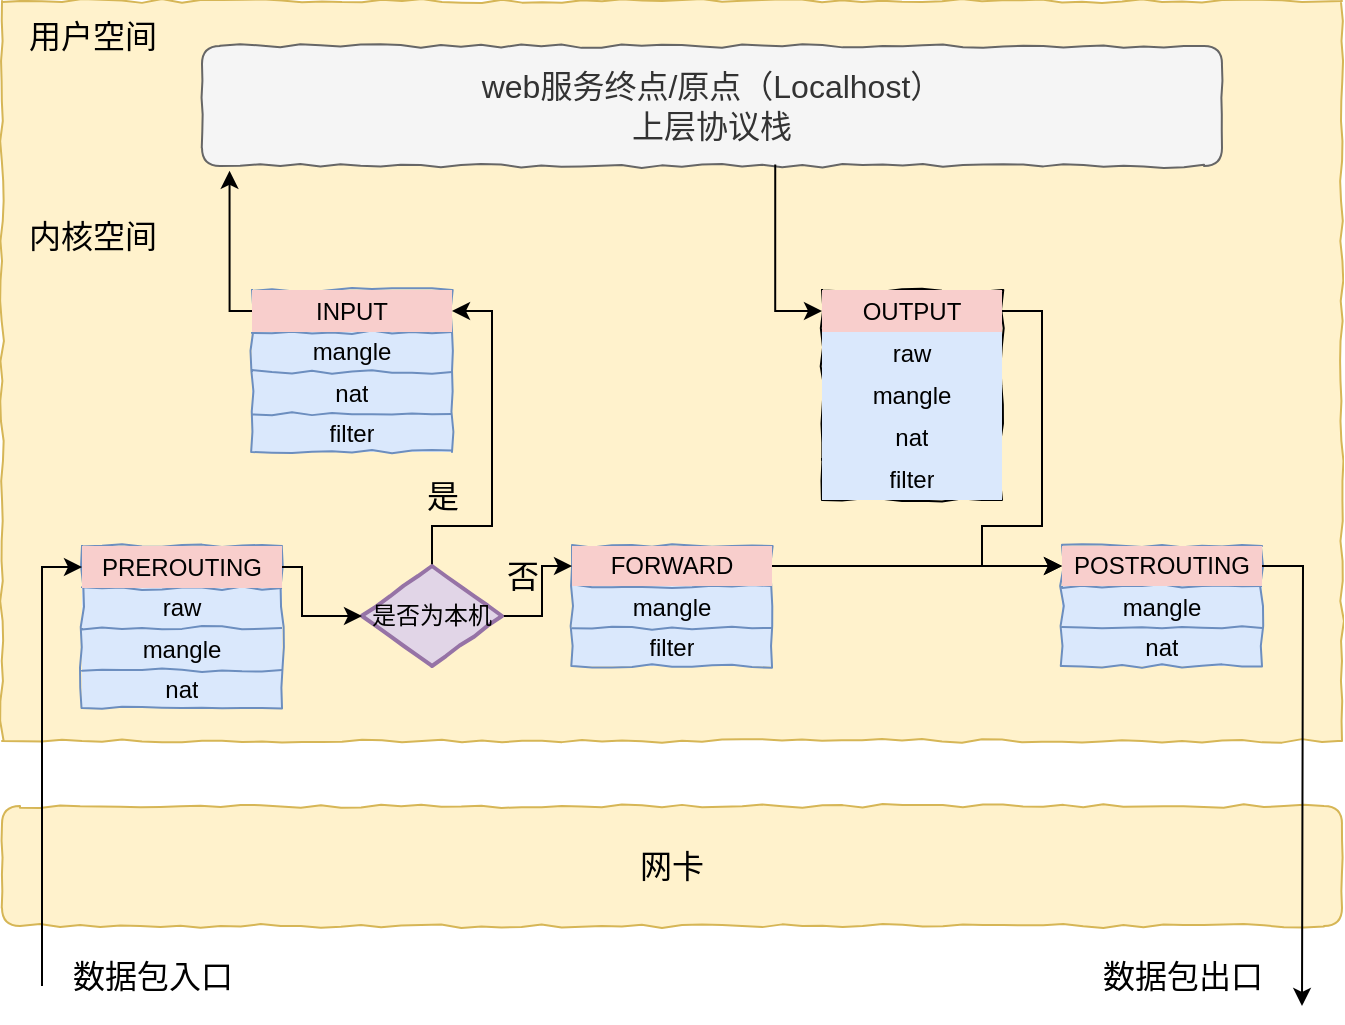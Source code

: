 <mxfile version="21.0.2" type="github">
  <diagram name="第 1 页" id="1EWKLlkOCIbgigQBTRpv">
    <mxGraphModel dx="1050" dy="548" grid="0" gridSize="10" guides="1" tooltips="1" connect="1" arrows="1" fold="1" page="1" pageScale="1" pageWidth="827" pageHeight="1169" math="0" shadow="0">
      <root>
        <mxCell id="0" />
        <mxCell id="1" parent="0" />
        <mxCell id="BA8NR5xpLqI8vCSCT3HV-2" value="" style="rounded=0;whiteSpace=wrap;html=1;comic=1;fillColor=#fff2cc;strokeColor=#d6b656;" vertex="1" parent="1">
          <mxGeometry x="70" y="27.5" width="670" height="370" as="geometry" />
        </mxCell>
        <mxCell id="BA8NR5xpLqI8vCSCT3HV-3" value="&lt;font style=&quot;font-size: 16px;&quot;&gt;web服务终点/原点（Localhost）&lt;br&gt;上层协议栈&lt;/font&gt;" style="rounded=1;whiteSpace=wrap;html=1;comic=1;fillColor=#f5f5f5;fontColor=#333333;strokeColor=#666666;" vertex="1" parent="1">
          <mxGeometry x="170" y="50" width="510" height="60" as="geometry" />
        </mxCell>
        <mxCell id="BA8NR5xpLqI8vCSCT3HV-4" value="&lt;font style=&quot;font-size: 16px;&quot;&gt;用户空间&lt;/font&gt;" style="text;html=1;align=center;verticalAlign=middle;resizable=0;points=[];autosize=1;strokeColor=none;fillColor=none;" vertex="1" parent="1">
          <mxGeometry x="70" y="30" width="90" height="30" as="geometry" />
        </mxCell>
        <mxCell id="BA8NR5xpLqI8vCSCT3HV-5" value="&lt;span style=&quot;font-size: 16px;&quot;&gt;内核空间&lt;/span&gt;" style="text;html=1;align=center;verticalAlign=middle;resizable=0;points=[];autosize=1;strokeColor=none;fillColor=none;" vertex="1" parent="1">
          <mxGeometry x="70" y="130" width="90" height="30" as="geometry" />
        </mxCell>
        <mxCell id="BA8NR5xpLqI8vCSCT3HV-6" value="&lt;font style=&quot;font-size: 16px;&quot;&gt;网卡&lt;/font&gt;" style="rounded=1;whiteSpace=wrap;html=1;comic=1;fillColor=#fff2cc;strokeColor=#d6b656;" vertex="1" parent="1">
          <mxGeometry x="70" y="430" width="670" height="60" as="geometry" />
        </mxCell>
        <mxCell id="BA8NR5xpLqI8vCSCT3HV-16" value="" style="shape=table;startSize=0;container=1;collapsible=0;childLayout=tableLayout;fontSize=15;comic=1;fillColor=#dae8fc;strokeColor=#6c8ebf;" vertex="1" parent="1">
          <mxGeometry x="110" y="300" width="100" height="81" as="geometry" />
        </mxCell>
        <mxCell id="BA8NR5xpLqI8vCSCT3HV-17" value="" style="shape=tableRow;horizontal=0;startSize=0;swimlaneHead=0;swimlaneBody=0;strokeColor=inherit;top=0;left=0;bottom=0;right=0;collapsible=0;dropTarget=0;fillColor=none;points=[[0,0.5],[1,0.5]];portConstraint=eastwest;" vertex="1" parent="BA8NR5xpLqI8vCSCT3HV-16">
          <mxGeometry width="100" height="21" as="geometry" />
        </mxCell>
        <mxCell id="BA8NR5xpLqI8vCSCT3HV-18" value="PREROUTING" style="shape=partialRectangle;html=1;whiteSpace=wrap;connectable=0;strokeColor=#b85450;overflow=hidden;fillColor=#f8cecc;top=0;left=0;bottom=0;right=0;pointerEvents=1;" vertex="1" parent="BA8NR5xpLqI8vCSCT3HV-17">
          <mxGeometry width="100" height="21" as="geometry">
            <mxRectangle width="100" height="21" as="alternateBounds" />
          </mxGeometry>
        </mxCell>
        <mxCell id="BA8NR5xpLqI8vCSCT3HV-19" value="" style="shape=tableRow;horizontal=0;startSize=0;swimlaneHead=0;swimlaneBody=0;strokeColor=inherit;top=0;left=0;bottom=0;right=0;collapsible=0;dropTarget=0;fillColor=none;points=[[0,0.5],[1,0.5]];portConstraint=eastwest;" vertex="1" parent="BA8NR5xpLqI8vCSCT3HV-16">
          <mxGeometry y="21" width="100" height="20" as="geometry" />
        </mxCell>
        <mxCell id="BA8NR5xpLqI8vCSCT3HV-20" value="raw" style="shape=partialRectangle;html=1;whiteSpace=wrap;connectable=0;strokeColor=inherit;overflow=hidden;fillColor=none;top=0;left=0;bottom=0;right=0;pointerEvents=1;" vertex="1" parent="BA8NR5xpLqI8vCSCT3HV-19">
          <mxGeometry width="100" height="20" as="geometry">
            <mxRectangle width="100" height="20" as="alternateBounds" />
          </mxGeometry>
        </mxCell>
        <mxCell id="BA8NR5xpLqI8vCSCT3HV-21" value="" style="shape=tableRow;horizontal=0;startSize=0;swimlaneHead=0;swimlaneBody=0;strokeColor=inherit;top=0;left=0;bottom=0;right=0;collapsible=0;dropTarget=0;fillColor=none;points=[[0,0.5],[1,0.5]];portConstraint=eastwest;" vertex="1" parent="BA8NR5xpLqI8vCSCT3HV-16">
          <mxGeometry y="41" width="100" height="21" as="geometry" />
        </mxCell>
        <mxCell id="BA8NR5xpLqI8vCSCT3HV-22" value="mangle" style="shape=partialRectangle;html=1;whiteSpace=wrap;connectable=0;strokeColor=inherit;overflow=hidden;fillColor=none;top=0;left=0;bottom=0;right=0;pointerEvents=1;" vertex="1" parent="BA8NR5xpLqI8vCSCT3HV-21">
          <mxGeometry width="100" height="21" as="geometry">
            <mxRectangle width="100" height="21" as="alternateBounds" />
          </mxGeometry>
        </mxCell>
        <mxCell id="BA8NR5xpLqI8vCSCT3HV-23" value="" style="shape=tableRow;horizontal=0;startSize=0;swimlaneHead=0;swimlaneBody=0;strokeColor=inherit;top=0;left=0;bottom=0;right=0;collapsible=0;dropTarget=0;fillColor=none;points=[[0,0.5],[1,0.5]];portConstraint=eastwest;" vertex="1" parent="BA8NR5xpLqI8vCSCT3HV-16">
          <mxGeometry y="62" width="100" height="19" as="geometry" />
        </mxCell>
        <mxCell id="BA8NR5xpLqI8vCSCT3HV-24" value="nat" style="shape=partialRectangle;html=1;whiteSpace=wrap;connectable=0;strokeColor=inherit;overflow=hidden;fillColor=none;top=0;left=0;bottom=0;right=0;pointerEvents=1;" vertex="1" parent="BA8NR5xpLqI8vCSCT3HV-23">
          <mxGeometry width="100" height="19" as="geometry">
            <mxRectangle width="100" height="19" as="alternateBounds" />
          </mxGeometry>
        </mxCell>
        <mxCell id="BA8NR5xpLqI8vCSCT3HV-25" value="" style="shape=table;startSize=0;container=1;collapsible=0;childLayout=tableLayout;fontSize=15;comic=1;fillColor=#dae8fc;strokeColor=#6c8ebf;" vertex="1" parent="1">
          <mxGeometry x="195" y="172" width="100" height="81" as="geometry" />
        </mxCell>
        <mxCell id="BA8NR5xpLqI8vCSCT3HV-26" value="" style="shape=tableRow;horizontal=0;startSize=0;swimlaneHead=0;swimlaneBody=0;strokeColor=inherit;top=0;left=0;bottom=0;right=0;collapsible=0;dropTarget=0;fillColor=none;points=[[0,0.5],[1,0.5]];portConstraint=eastwest;" vertex="1" parent="BA8NR5xpLqI8vCSCT3HV-25">
          <mxGeometry width="100" height="21" as="geometry" />
        </mxCell>
        <mxCell id="BA8NR5xpLqI8vCSCT3HV-27" value="INPUT" style="shape=partialRectangle;html=1;whiteSpace=wrap;connectable=0;strokeColor=#b85450;overflow=hidden;fillColor=#f8cecc;top=0;left=0;bottom=0;right=0;pointerEvents=1;" vertex="1" parent="BA8NR5xpLqI8vCSCT3HV-26">
          <mxGeometry width="100" height="21" as="geometry">
            <mxRectangle width="100" height="21" as="alternateBounds" />
          </mxGeometry>
        </mxCell>
        <mxCell id="BA8NR5xpLqI8vCSCT3HV-28" value="" style="shape=tableRow;horizontal=0;startSize=0;swimlaneHead=0;swimlaneBody=0;strokeColor=inherit;top=0;left=0;bottom=0;right=0;collapsible=0;dropTarget=0;fillColor=none;points=[[0,0.5],[1,0.5]];portConstraint=eastwest;" vertex="1" parent="BA8NR5xpLqI8vCSCT3HV-25">
          <mxGeometry y="21" width="100" height="20" as="geometry" />
        </mxCell>
        <mxCell id="BA8NR5xpLqI8vCSCT3HV-29" value="mangle" style="shape=partialRectangle;html=1;whiteSpace=wrap;connectable=0;strokeColor=inherit;overflow=hidden;fillColor=none;top=0;left=0;bottom=0;right=0;pointerEvents=1;" vertex="1" parent="BA8NR5xpLqI8vCSCT3HV-28">
          <mxGeometry width="100" height="20" as="geometry">
            <mxRectangle width="100" height="20" as="alternateBounds" />
          </mxGeometry>
        </mxCell>
        <mxCell id="BA8NR5xpLqI8vCSCT3HV-30" value="" style="shape=tableRow;horizontal=0;startSize=0;swimlaneHead=0;swimlaneBody=0;strokeColor=inherit;top=0;left=0;bottom=0;right=0;collapsible=0;dropTarget=0;fillColor=none;points=[[0,0.5],[1,0.5]];portConstraint=eastwest;" vertex="1" parent="BA8NR5xpLqI8vCSCT3HV-25">
          <mxGeometry y="41" width="100" height="21" as="geometry" />
        </mxCell>
        <mxCell id="BA8NR5xpLqI8vCSCT3HV-31" value="nat" style="shape=partialRectangle;html=1;whiteSpace=wrap;connectable=0;strokeColor=inherit;overflow=hidden;fillColor=none;top=0;left=0;bottom=0;right=0;pointerEvents=1;" vertex="1" parent="BA8NR5xpLqI8vCSCT3HV-30">
          <mxGeometry width="100" height="21" as="geometry">
            <mxRectangle width="100" height="21" as="alternateBounds" />
          </mxGeometry>
        </mxCell>
        <mxCell id="BA8NR5xpLqI8vCSCT3HV-32" value="" style="shape=tableRow;horizontal=0;startSize=0;swimlaneHead=0;swimlaneBody=0;strokeColor=inherit;top=0;left=0;bottom=0;right=0;collapsible=0;dropTarget=0;fillColor=none;points=[[0,0.5],[1,0.5]];portConstraint=eastwest;" vertex="1" parent="BA8NR5xpLqI8vCSCT3HV-25">
          <mxGeometry y="62" width="100" height="19" as="geometry" />
        </mxCell>
        <mxCell id="BA8NR5xpLqI8vCSCT3HV-33" value="filter" style="shape=partialRectangle;html=1;whiteSpace=wrap;connectable=0;strokeColor=inherit;overflow=hidden;fillColor=none;top=0;left=0;bottom=0;right=0;pointerEvents=1;" vertex="1" parent="BA8NR5xpLqI8vCSCT3HV-32">
          <mxGeometry width="100" height="19" as="geometry">
            <mxRectangle width="100" height="19" as="alternateBounds" />
          </mxGeometry>
        </mxCell>
        <mxCell id="BA8NR5xpLqI8vCSCT3HV-34" value="" style="shape=table;startSize=0;container=1;collapsible=0;childLayout=tableLayout;comic=1;fillColor=#dae8fc;strokeColor=#6c8ebf;" vertex="1" parent="1">
          <mxGeometry x="355" y="300" width="100" height="60" as="geometry" />
        </mxCell>
        <mxCell id="BA8NR5xpLqI8vCSCT3HV-35" value="" style="shape=tableRow;horizontal=0;startSize=0;swimlaneHead=0;swimlaneBody=0;strokeColor=inherit;top=0;left=0;bottom=0;right=0;collapsible=0;dropTarget=0;fillColor=none;points=[[0,0.5],[1,0.5]];portConstraint=eastwest;" vertex="1" parent="BA8NR5xpLqI8vCSCT3HV-34">
          <mxGeometry width="100" height="20" as="geometry" />
        </mxCell>
        <mxCell id="BA8NR5xpLqI8vCSCT3HV-36" value="FORWARD" style="shape=partialRectangle;html=1;whiteSpace=wrap;connectable=0;strokeColor=#b85450;overflow=hidden;fillColor=#f8cecc;top=0;left=0;bottom=0;right=0;pointerEvents=1;" vertex="1" parent="BA8NR5xpLqI8vCSCT3HV-35">
          <mxGeometry width="100" height="20" as="geometry">
            <mxRectangle width="100" height="20" as="alternateBounds" />
          </mxGeometry>
        </mxCell>
        <mxCell id="BA8NR5xpLqI8vCSCT3HV-37" value="" style="shape=tableRow;horizontal=0;startSize=0;swimlaneHead=0;swimlaneBody=0;strokeColor=inherit;top=0;left=0;bottom=0;right=0;collapsible=0;dropTarget=0;fillColor=none;points=[[0,0.5],[1,0.5]];portConstraint=eastwest;" vertex="1" parent="BA8NR5xpLqI8vCSCT3HV-34">
          <mxGeometry y="20" width="100" height="21" as="geometry" />
        </mxCell>
        <mxCell id="BA8NR5xpLqI8vCSCT3HV-38" value="mangle" style="shape=partialRectangle;html=1;whiteSpace=wrap;connectable=0;strokeColor=inherit;overflow=hidden;fillColor=none;top=0;left=0;bottom=0;right=0;pointerEvents=1;" vertex="1" parent="BA8NR5xpLqI8vCSCT3HV-37">
          <mxGeometry width="100" height="21" as="geometry">
            <mxRectangle width="100" height="21" as="alternateBounds" />
          </mxGeometry>
        </mxCell>
        <mxCell id="BA8NR5xpLqI8vCSCT3HV-39" value="" style="shape=tableRow;horizontal=0;startSize=0;swimlaneHead=0;swimlaneBody=0;strokeColor=inherit;top=0;left=0;bottom=0;right=0;collapsible=0;dropTarget=0;fillColor=none;points=[[0,0.5],[1,0.5]];portConstraint=eastwest;" vertex="1" parent="BA8NR5xpLqI8vCSCT3HV-34">
          <mxGeometry y="41" width="100" height="19" as="geometry" />
        </mxCell>
        <mxCell id="BA8NR5xpLqI8vCSCT3HV-40" value="filter" style="shape=partialRectangle;html=1;whiteSpace=wrap;connectable=0;strokeColor=inherit;overflow=hidden;fillColor=none;top=0;left=0;bottom=0;right=0;pointerEvents=1;" vertex="1" parent="BA8NR5xpLqI8vCSCT3HV-39">
          <mxGeometry width="100" height="19" as="geometry">
            <mxRectangle width="100" height="19" as="alternateBounds" />
          </mxGeometry>
        </mxCell>
        <mxCell id="BA8NR5xpLqI8vCSCT3HV-41" value="" style="shape=table;startSize=0;container=1;collapsible=0;childLayout=tableLayout;comic=1;" vertex="1" parent="1">
          <mxGeometry x="480" y="172" width="90" height="105" as="geometry" />
        </mxCell>
        <mxCell id="BA8NR5xpLqI8vCSCT3HV-42" value="" style="shape=tableRow;horizontal=0;startSize=0;swimlaneHead=0;swimlaneBody=0;strokeColor=inherit;top=0;left=0;bottom=0;right=0;collapsible=0;dropTarget=0;fillColor=none;points=[[0,0.5],[1,0.5]];portConstraint=eastwest;" vertex="1" parent="BA8NR5xpLqI8vCSCT3HV-41">
          <mxGeometry width="90" height="21" as="geometry" />
        </mxCell>
        <mxCell id="BA8NR5xpLqI8vCSCT3HV-43" value="OUTPUT" style="shape=partialRectangle;html=1;whiteSpace=wrap;connectable=0;strokeColor=#b85450;overflow=hidden;fillColor=#f8cecc;top=0;left=0;bottom=0;right=0;pointerEvents=1;comic=1;" vertex="1" parent="BA8NR5xpLqI8vCSCT3HV-42">
          <mxGeometry width="90" height="21" as="geometry">
            <mxRectangle width="90" height="21" as="alternateBounds" />
          </mxGeometry>
        </mxCell>
        <mxCell id="BA8NR5xpLqI8vCSCT3HV-44" value="" style="shape=tableRow;horizontal=0;startSize=0;swimlaneHead=0;swimlaneBody=0;strokeColor=inherit;top=0;left=0;bottom=0;right=0;collapsible=0;dropTarget=0;fillColor=none;points=[[0,0.5],[1,0.5]];portConstraint=eastwest;" vertex="1" parent="BA8NR5xpLqI8vCSCT3HV-41">
          <mxGeometry y="21" width="90" height="21" as="geometry" />
        </mxCell>
        <mxCell id="BA8NR5xpLqI8vCSCT3HV-45" value="raw" style="shape=partialRectangle;html=1;whiteSpace=wrap;connectable=0;strokeColor=#6c8ebf;overflow=hidden;fillColor=#dae8fc;top=0;left=0;bottom=0;right=0;pointerEvents=1;" vertex="1" parent="BA8NR5xpLqI8vCSCT3HV-44">
          <mxGeometry width="90" height="21" as="geometry">
            <mxRectangle width="90" height="21" as="alternateBounds" />
          </mxGeometry>
        </mxCell>
        <mxCell id="BA8NR5xpLqI8vCSCT3HV-46" value="" style="shape=tableRow;horizontal=0;startSize=0;swimlaneHead=0;swimlaneBody=0;strokeColor=inherit;top=0;left=0;bottom=0;right=0;collapsible=0;dropTarget=0;fillColor=none;points=[[0,0.5],[1,0.5]];portConstraint=eastwest;" vertex="1" parent="BA8NR5xpLqI8vCSCT3HV-41">
          <mxGeometry y="42" width="90" height="21" as="geometry" />
        </mxCell>
        <mxCell id="BA8NR5xpLqI8vCSCT3HV-47" value="mangle" style="shape=partialRectangle;html=1;whiteSpace=wrap;connectable=0;strokeColor=#6c8ebf;overflow=hidden;fillColor=#dae8fc;top=0;left=0;bottom=0;right=0;pointerEvents=1;" vertex="1" parent="BA8NR5xpLqI8vCSCT3HV-46">
          <mxGeometry width="90" height="21" as="geometry">
            <mxRectangle width="90" height="21" as="alternateBounds" />
          </mxGeometry>
        </mxCell>
        <mxCell id="BA8NR5xpLqI8vCSCT3HV-48" value="" style="shape=tableRow;horizontal=0;startSize=0;swimlaneHead=0;swimlaneBody=0;strokeColor=inherit;top=0;left=0;bottom=0;right=0;collapsible=0;dropTarget=0;fillColor=none;points=[[0,0.5],[1,0.5]];portConstraint=eastwest;" vertex="1" parent="BA8NR5xpLqI8vCSCT3HV-41">
          <mxGeometry y="63" width="90" height="21" as="geometry" />
        </mxCell>
        <mxCell id="BA8NR5xpLqI8vCSCT3HV-49" value="nat" style="shape=partialRectangle;html=1;whiteSpace=wrap;connectable=0;strokeColor=#6c8ebf;overflow=hidden;fillColor=#dae8fc;top=0;left=0;bottom=0;right=0;pointerEvents=1;" vertex="1" parent="BA8NR5xpLqI8vCSCT3HV-48">
          <mxGeometry width="90" height="21" as="geometry">
            <mxRectangle width="90" height="21" as="alternateBounds" />
          </mxGeometry>
        </mxCell>
        <mxCell id="BA8NR5xpLqI8vCSCT3HV-50" value="" style="shape=tableRow;horizontal=0;startSize=0;swimlaneHead=0;swimlaneBody=0;strokeColor=inherit;top=0;left=0;bottom=0;right=0;collapsible=0;dropTarget=0;fillColor=none;points=[[0,0.5],[1,0.5]];portConstraint=eastwest;" vertex="1" parent="BA8NR5xpLqI8vCSCT3HV-41">
          <mxGeometry y="84" width="90" height="21" as="geometry" />
        </mxCell>
        <mxCell id="BA8NR5xpLqI8vCSCT3HV-51" value="filter" style="shape=partialRectangle;html=1;whiteSpace=wrap;connectable=0;strokeColor=#6c8ebf;overflow=hidden;fillColor=#dae8fc;top=0;left=0;bottom=0;right=0;pointerEvents=1;" vertex="1" parent="BA8NR5xpLqI8vCSCT3HV-50">
          <mxGeometry width="90" height="21" as="geometry">
            <mxRectangle width="90" height="21" as="alternateBounds" />
          </mxGeometry>
        </mxCell>
        <mxCell id="BA8NR5xpLqI8vCSCT3HV-58" value="" style="shape=table;startSize=0;container=1;collapsible=0;childLayout=tableLayout;comic=1;fillColor=#dae8fc;strokeColor=#6c8ebf;" vertex="1" parent="1">
          <mxGeometry x="600" y="300" width="100" height="60" as="geometry" />
        </mxCell>
        <mxCell id="BA8NR5xpLqI8vCSCT3HV-59" value="" style="shape=tableRow;horizontal=0;startSize=0;swimlaneHead=0;swimlaneBody=0;strokeColor=inherit;top=0;left=0;bottom=0;right=0;collapsible=0;dropTarget=0;fillColor=none;points=[[0,0.5],[1,0.5]];portConstraint=eastwest;" vertex="1" parent="BA8NR5xpLqI8vCSCT3HV-58">
          <mxGeometry width="100" height="20" as="geometry" />
        </mxCell>
        <mxCell id="BA8NR5xpLqI8vCSCT3HV-60" value="POSTROUTING" style="shape=partialRectangle;html=1;whiteSpace=wrap;connectable=0;strokeColor=#b85450;overflow=hidden;fillColor=#f8cecc;top=0;left=0;bottom=0;right=0;pointerEvents=1;" vertex="1" parent="BA8NR5xpLqI8vCSCT3HV-59">
          <mxGeometry width="100" height="20" as="geometry">
            <mxRectangle width="100" height="20" as="alternateBounds" />
          </mxGeometry>
        </mxCell>
        <mxCell id="BA8NR5xpLqI8vCSCT3HV-61" value="" style="shape=tableRow;horizontal=0;startSize=0;swimlaneHead=0;swimlaneBody=0;strokeColor=inherit;top=0;left=0;bottom=0;right=0;collapsible=0;dropTarget=0;fillColor=none;points=[[0,0.5],[1,0.5]];portConstraint=eastwest;" vertex="1" parent="BA8NR5xpLqI8vCSCT3HV-58">
          <mxGeometry y="20" width="100" height="21" as="geometry" />
        </mxCell>
        <mxCell id="BA8NR5xpLqI8vCSCT3HV-62" value="mangle" style="shape=partialRectangle;html=1;whiteSpace=wrap;connectable=0;strokeColor=inherit;overflow=hidden;fillColor=none;top=0;left=0;bottom=0;right=0;pointerEvents=1;" vertex="1" parent="BA8NR5xpLqI8vCSCT3HV-61">
          <mxGeometry width="100" height="21" as="geometry">
            <mxRectangle width="100" height="21" as="alternateBounds" />
          </mxGeometry>
        </mxCell>
        <mxCell id="BA8NR5xpLqI8vCSCT3HV-63" value="" style="shape=tableRow;horizontal=0;startSize=0;swimlaneHead=0;swimlaneBody=0;strokeColor=inherit;top=0;left=0;bottom=0;right=0;collapsible=0;dropTarget=0;fillColor=none;points=[[0,0.5],[1,0.5]];portConstraint=eastwest;" vertex="1" parent="BA8NR5xpLqI8vCSCT3HV-58">
          <mxGeometry y="41" width="100" height="19" as="geometry" />
        </mxCell>
        <mxCell id="BA8NR5xpLqI8vCSCT3HV-64" value="nat" style="shape=partialRectangle;html=1;whiteSpace=wrap;connectable=0;strokeColor=inherit;overflow=hidden;fillColor=none;top=0;left=0;bottom=0;right=0;pointerEvents=1;" vertex="1" parent="BA8NR5xpLqI8vCSCT3HV-63">
          <mxGeometry width="100" height="19" as="geometry">
            <mxRectangle width="100" height="19" as="alternateBounds" />
          </mxGeometry>
        </mxCell>
        <mxCell id="BA8NR5xpLqI8vCSCT3HV-70" style="edgeStyle=orthogonalEdgeStyle;rounded=0;orthogonalLoop=1;jettySize=auto;html=1;exitX=1;exitY=0.5;exitDx=0;exitDy=0;exitPerimeter=0;entryX=0;entryY=0.5;entryDx=0;entryDy=0;" edge="1" parent="1" source="BA8NR5xpLqI8vCSCT3HV-65" target="BA8NR5xpLqI8vCSCT3HV-35">
          <mxGeometry relative="1" as="geometry" />
        </mxCell>
        <mxCell id="BA8NR5xpLqI8vCSCT3HV-73" style="edgeStyle=orthogonalEdgeStyle;rounded=0;orthogonalLoop=1;jettySize=auto;html=1;exitX=0.5;exitY=0;exitDx=0;exitDy=0;exitPerimeter=0;entryX=1;entryY=0.5;entryDx=0;entryDy=0;" edge="1" parent="1" source="BA8NR5xpLqI8vCSCT3HV-65" target="BA8NR5xpLqI8vCSCT3HV-26">
          <mxGeometry relative="1" as="geometry">
            <Array as="points">
              <mxPoint x="285" y="290" />
              <mxPoint x="315" y="290" />
              <mxPoint x="315" y="183" />
            </Array>
          </mxGeometry>
        </mxCell>
        <mxCell id="BA8NR5xpLqI8vCSCT3HV-65" value="是否为本机" style="strokeWidth=2;html=1;shape=mxgraph.flowchart.decision;whiteSpace=wrap;comic=1;fillColor=#e1d5e7;strokeColor=#9673a6;" vertex="1" parent="1">
          <mxGeometry x="250" y="310" width="70" height="50" as="geometry" />
        </mxCell>
        <mxCell id="BA8NR5xpLqI8vCSCT3HV-67" style="edgeStyle=orthogonalEdgeStyle;rounded=0;orthogonalLoop=1;jettySize=auto;html=1;exitX=0;exitY=0.5;exitDx=0;exitDy=0;startArrow=classic;startFill=1;endArrow=none;endFill=0;" edge="1" parent="1" source="BA8NR5xpLqI8vCSCT3HV-17">
          <mxGeometry relative="1" as="geometry">
            <mxPoint x="90" y="520" as="targetPoint" />
          </mxGeometry>
        </mxCell>
        <mxCell id="BA8NR5xpLqI8vCSCT3HV-68" value="&lt;span style=&quot;font-size: 16px;&quot;&gt;数据包入口&lt;/span&gt;" style="text;html=1;align=center;verticalAlign=middle;resizable=0;points=[];autosize=1;strokeColor=none;fillColor=none;" vertex="1" parent="1">
          <mxGeometry x="95" y="500" width="100" height="30" as="geometry" />
        </mxCell>
        <mxCell id="BA8NR5xpLqI8vCSCT3HV-69" style="edgeStyle=orthogonalEdgeStyle;rounded=0;orthogonalLoop=1;jettySize=auto;html=1;exitX=1;exitY=0.5;exitDx=0;exitDy=0;entryX=0;entryY=0.5;entryDx=0;entryDy=0;entryPerimeter=0;" edge="1" parent="1" source="BA8NR5xpLqI8vCSCT3HV-17" target="BA8NR5xpLqI8vCSCT3HV-65">
          <mxGeometry relative="1" as="geometry">
            <Array as="points">
              <mxPoint x="220" y="311" />
              <mxPoint x="220" y="335" />
            </Array>
          </mxGeometry>
        </mxCell>
        <mxCell id="BA8NR5xpLqI8vCSCT3HV-71" style="edgeStyle=orthogonalEdgeStyle;rounded=0;orthogonalLoop=1;jettySize=auto;html=1;exitX=1;exitY=0.5;exitDx=0;exitDy=0;" edge="1" parent="1" source="BA8NR5xpLqI8vCSCT3HV-35" target="BA8NR5xpLqI8vCSCT3HV-59">
          <mxGeometry relative="1" as="geometry" />
        </mxCell>
        <mxCell id="BA8NR5xpLqI8vCSCT3HV-72" value="&lt;span style=&quot;font-size: 16px;&quot;&gt;否&lt;/span&gt;" style="text;html=1;align=center;verticalAlign=middle;resizable=0;points=[];autosize=1;strokeColor=none;fillColor=none;" vertex="1" parent="1">
          <mxGeometry x="310" y="300" width="40" height="30" as="geometry" />
        </mxCell>
        <mxCell id="BA8NR5xpLqI8vCSCT3HV-75" style="edgeStyle=orthogonalEdgeStyle;rounded=0;orthogonalLoop=1;jettySize=auto;html=1;exitX=0;exitY=0.5;exitDx=0;exitDy=0;entryX=0.027;entryY=1.04;entryDx=0;entryDy=0;entryPerimeter=0;" edge="1" parent="1" source="BA8NR5xpLqI8vCSCT3HV-26" target="BA8NR5xpLqI8vCSCT3HV-3">
          <mxGeometry relative="1" as="geometry">
            <Array as="points">
              <mxPoint x="184" y="183" />
            </Array>
          </mxGeometry>
        </mxCell>
        <mxCell id="BA8NR5xpLqI8vCSCT3HV-76" style="edgeStyle=orthogonalEdgeStyle;rounded=0;orthogonalLoop=1;jettySize=auto;html=1;exitX=0;exitY=0.5;exitDx=0;exitDy=0;entryX=0.562;entryY=0.987;entryDx=0;entryDy=0;entryPerimeter=0;startArrow=classic;startFill=1;endArrow=none;endFill=0;" edge="1" parent="1" source="BA8NR5xpLqI8vCSCT3HV-42" target="BA8NR5xpLqI8vCSCT3HV-3">
          <mxGeometry relative="1" as="geometry" />
        </mxCell>
        <mxCell id="BA8NR5xpLqI8vCSCT3HV-77" style="edgeStyle=orthogonalEdgeStyle;rounded=0;orthogonalLoop=1;jettySize=auto;html=1;exitX=1;exitY=0.5;exitDx=0;exitDy=0;entryX=0;entryY=0.5;entryDx=0;entryDy=0;" edge="1" parent="1" source="BA8NR5xpLqI8vCSCT3HV-42" target="BA8NR5xpLqI8vCSCT3HV-59">
          <mxGeometry relative="1" as="geometry">
            <Array as="points">
              <mxPoint x="590" y="183" />
              <mxPoint x="590" y="290" />
              <mxPoint x="560" y="290" />
              <mxPoint x="560" y="310" />
            </Array>
          </mxGeometry>
        </mxCell>
        <mxCell id="BA8NR5xpLqI8vCSCT3HV-78" style="edgeStyle=orthogonalEdgeStyle;rounded=0;orthogonalLoop=1;jettySize=auto;html=1;exitX=1;exitY=0.5;exitDx=0;exitDy=0;" edge="1" parent="1" source="BA8NR5xpLqI8vCSCT3HV-59">
          <mxGeometry relative="1" as="geometry">
            <mxPoint x="720" y="530" as="targetPoint" />
          </mxGeometry>
        </mxCell>
        <mxCell id="BA8NR5xpLqI8vCSCT3HV-79" value="&lt;span style=&quot;font-size: 16px;&quot;&gt;数据包出口&lt;/span&gt;" style="text;html=1;align=center;verticalAlign=middle;resizable=0;points=[];autosize=1;strokeColor=none;fillColor=none;" vertex="1" parent="1">
          <mxGeometry x="610" y="500" width="100" height="30" as="geometry" />
        </mxCell>
        <mxCell id="BA8NR5xpLqI8vCSCT3HV-80" value="&lt;span style=&quot;font-size: 16px;&quot;&gt;是&lt;/span&gt;" style="text;html=1;align=center;verticalAlign=middle;resizable=0;points=[];autosize=1;strokeColor=none;fillColor=none;" vertex="1" parent="1">
          <mxGeometry x="270" y="260" width="40" height="30" as="geometry" />
        </mxCell>
      </root>
    </mxGraphModel>
  </diagram>
</mxfile>
